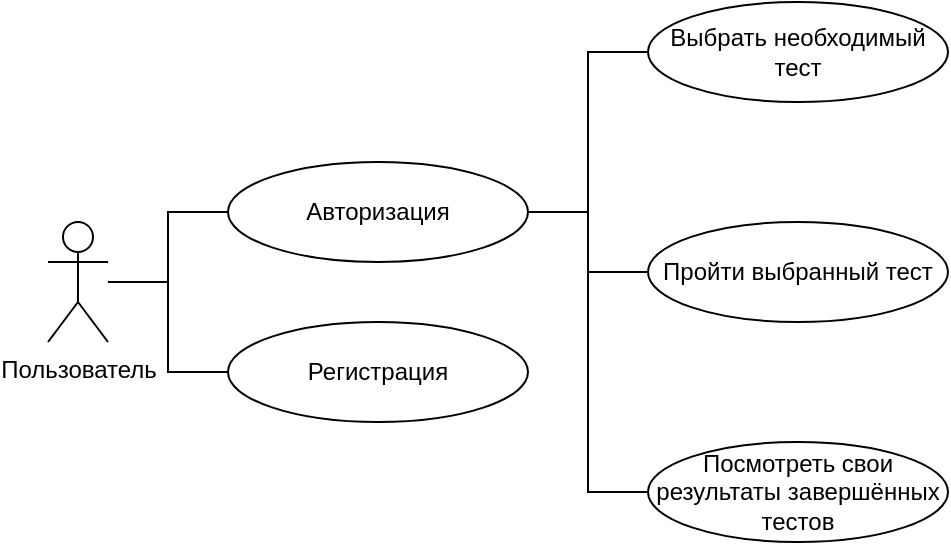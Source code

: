 <mxfile version="27.0.1">
  <diagram name="Страница — 1" id="G6iAlGiieaQJDj8enInr">
    <mxGraphModel dx="929" dy="847" grid="1" gridSize="10" guides="1" tooltips="1" connect="1" arrows="1" fold="1" page="0" pageScale="1" pageWidth="827" pageHeight="1169" math="0" shadow="0">
      <root>
        <mxCell id="0" />
        <mxCell id="1" parent="0" />
        <mxCell id="gXZLADgQf5jywKPLBtd9-10" value="" style="edgeStyle=orthogonalEdgeStyle;rounded=0;orthogonalLoop=1;jettySize=auto;html=1;strokeColor=default;endArrow=none;startFill=0;" edge="1" parent="1" source="gXZLADgQf5jywKPLBtd9-1" target="gXZLADgQf5jywKPLBtd9-5">
          <mxGeometry relative="1" as="geometry" />
        </mxCell>
        <mxCell id="gXZLADgQf5jywKPLBtd9-12" style="edgeStyle=orthogonalEdgeStyle;rounded=0;orthogonalLoop=1;jettySize=auto;html=1;entryX=0;entryY=0.5;entryDx=0;entryDy=0;endArrow=none;startFill=0;" edge="1" parent="1" source="gXZLADgQf5jywKPLBtd9-1" target="gXZLADgQf5jywKPLBtd9-4">
          <mxGeometry relative="1" as="geometry" />
        </mxCell>
        <mxCell id="gXZLADgQf5jywKPLBtd9-1" value="Пользователь" style="shape=umlActor;verticalLabelPosition=bottom;verticalAlign=top;html=1;outlineConnect=0;" vertex="1" parent="1">
          <mxGeometry x="-310" y="290" width="30" height="60" as="geometry" />
        </mxCell>
        <mxCell id="gXZLADgQf5jywKPLBtd9-13" style="edgeStyle=orthogonalEdgeStyle;rounded=0;orthogonalLoop=1;jettySize=auto;html=1;entryX=0;entryY=0.5;entryDx=0;entryDy=0;endArrow=none;startFill=0;" edge="1" parent="1" source="gXZLADgQf5jywKPLBtd9-4" target="gXZLADgQf5jywKPLBtd9-6">
          <mxGeometry relative="1" as="geometry" />
        </mxCell>
        <mxCell id="gXZLADgQf5jywKPLBtd9-14" style="edgeStyle=orthogonalEdgeStyle;rounded=0;orthogonalLoop=1;jettySize=auto;html=1;entryX=0;entryY=0.5;entryDx=0;entryDy=0;endArrow=none;startFill=0;" edge="1" parent="1" source="gXZLADgQf5jywKPLBtd9-4" target="gXZLADgQf5jywKPLBtd9-7">
          <mxGeometry relative="1" as="geometry" />
        </mxCell>
        <mxCell id="gXZLADgQf5jywKPLBtd9-15" style="edgeStyle=orthogonalEdgeStyle;rounded=0;orthogonalLoop=1;jettySize=auto;html=1;entryX=0;entryY=0.5;entryDx=0;entryDy=0;endArrow=none;startFill=0;" edge="1" parent="1" source="gXZLADgQf5jywKPLBtd9-4" target="gXZLADgQf5jywKPLBtd9-8">
          <mxGeometry relative="1" as="geometry" />
        </mxCell>
        <mxCell id="gXZLADgQf5jywKPLBtd9-4" value="Авторизация" style="ellipse;whiteSpace=wrap;html=1;" vertex="1" parent="1">
          <mxGeometry x="-220" y="260" width="150" height="50" as="geometry" />
        </mxCell>
        <mxCell id="gXZLADgQf5jywKPLBtd9-5" value="Регистрация" style="ellipse;whiteSpace=wrap;html=1;" vertex="1" parent="1">
          <mxGeometry x="-220" y="340" width="150" height="50" as="geometry" />
        </mxCell>
        <mxCell id="gXZLADgQf5jywKPLBtd9-6" value="Выбрать необходимый тест" style="ellipse;whiteSpace=wrap;html=1;" vertex="1" parent="1">
          <mxGeometry x="-10" y="180" width="150" height="50" as="geometry" />
        </mxCell>
        <mxCell id="gXZLADgQf5jywKPLBtd9-7" value="Пройти выбранный тест" style="ellipse;whiteSpace=wrap;html=1;" vertex="1" parent="1">
          <mxGeometry x="-10" y="290" width="150" height="50" as="geometry" />
        </mxCell>
        <mxCell id="gXZLADgQf5jywKPLBtd9-8" value="Посмотреть свои результаты завершённых тестов" style="ellipse;whiteSpace=wrap;html=1;" vertex="1" parent="1">
          <mxGeometry x="-10" y="400" width="150" height="50" as="geometry" />
        </mxCell>
      </root>
    </mxGraphModel>
  </diagram>
</mxfile>
